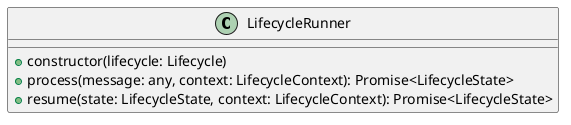 @startuml
class LifecycleRunner {
  + constructor(lifecycle: Lifecycle)
  + process(message: any, context: LifecycleContext): Promise<LifecycleState>
  + resume(state: LifecycleState, context: LifecycleContext): Promise<LifecycleState>
}
@enduml